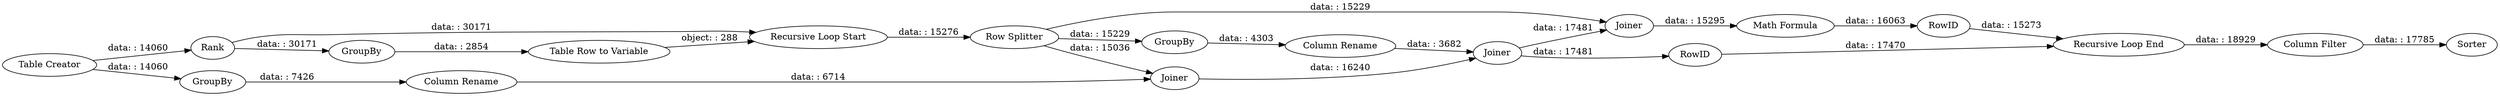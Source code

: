 digraph {
	"3494100022979179864_33" [label=GroupBy]
	"3494100022979179864_45" [label=Joiner]
	"3494100022979179864_41" [label="Column Filter"]
	"3494100022979179864_39" [label=RowID]
	"3494100022979179864_44" [label="Column Rename"]
	"3494100022979179864_38" [label=RowID]
	"3494100022979179864_30" [label="Recursive Loop Start"]
	"3494100022979179864_29" [label="Table Creator"]
	"3494100022979179864_21" [label=Rank]
	"3494100022979179864_31" [label="Recursive Loop End"]
	"3494100022979179864_43" [label="Column Rename"]
	"3494100022979179864_35" [label=Joiner]
	"3494100022979179864_34" [label=Joiner]
	"3494100022979179864_47" [label="Table Row to Variable"]
	"3494100022979179864_46" [label=GroupBy]
	"3494100022979179864_42" [label=GroupBy]
	"3494100022979179864_32" [label="Row Splitter"]
	"3494100022979179864_40" [label=Sorter]
	"3494100022979179864_37" [label="Math Formula"]
	"3494100022979179864_33" -> "3494100022979179864_44" [label="data: : 4303"]
	"3494100022979179864_44" -> "3494100022979179864_34" [label="data: : 3682"]
	"3494100022979179864_32" -> "3494100022979179864_33" [label="data: : 15229"]
	"3494100022979179864_34" -> "3494100022979179864_35" [label="data: : 17481"]
	"3494100022979179864_45" -> "3494100022979179864_34" [label="data: : 16240"]
	"3494100022979179864_47" -> "3494100022979179864_30" [label="object: : 288"]
	"3494100022979179864_39" -> "3494100022979179864_31" [label="data: : 15273"]
	"3494100022979179864_29" -> "3494100022979179864_21" [label="data: : 14060"]
	"3494100022979179864_30" -> "3494100022979179864_32" [label="data: : 15276"]
	"3494100022979179864_31" -> "3494100022979179864_41" [label="data: : 18929"]
	"3494100022979179864_21" -> "3494100022979179864_30" [label="data: : 30171"]
	"3494100022979179864_29" -> "3494100022979179864_42" [label="data: : 14060"]
	"3494100022979179864_41" -> "3494100022979179864_40" [label="data: : 17785"]
	"3494100022979179864_43" -> "3494100022979179864_45" [label="data: : 6714"]
	"3494100022979179864_32" -> "3494100022979179864_35" [label="data: : 15229"]
	"3494100022979179864_35" -> "3494100022979179864_37" [label="data: : 15295"]
	"3494100022979179864_46" -> "3494100022979179864_47" [label="data: : 2854"]
	"3494100022979179864_42" -> "3494100022979179864_43" [label="data: : 7426"]
	"3494100022979179864_37" -> "3494100022979179864_39" [label="data: : 16063"]
	"3494100022979179864_32" -> "3494100022979179864_45" [label="data: : 15036"]
	"3494100022979179864_21" -> "3494100022979179864_46" [label="data: : 30171"]
	"3494100022979179864_38" -> "3494100022979179864_31" [label="data: : 17470"]
	"3494100022979179864_34" -> "3494100022979179864_38" [label="data: : 17481"]
	rankdir=LR
}
